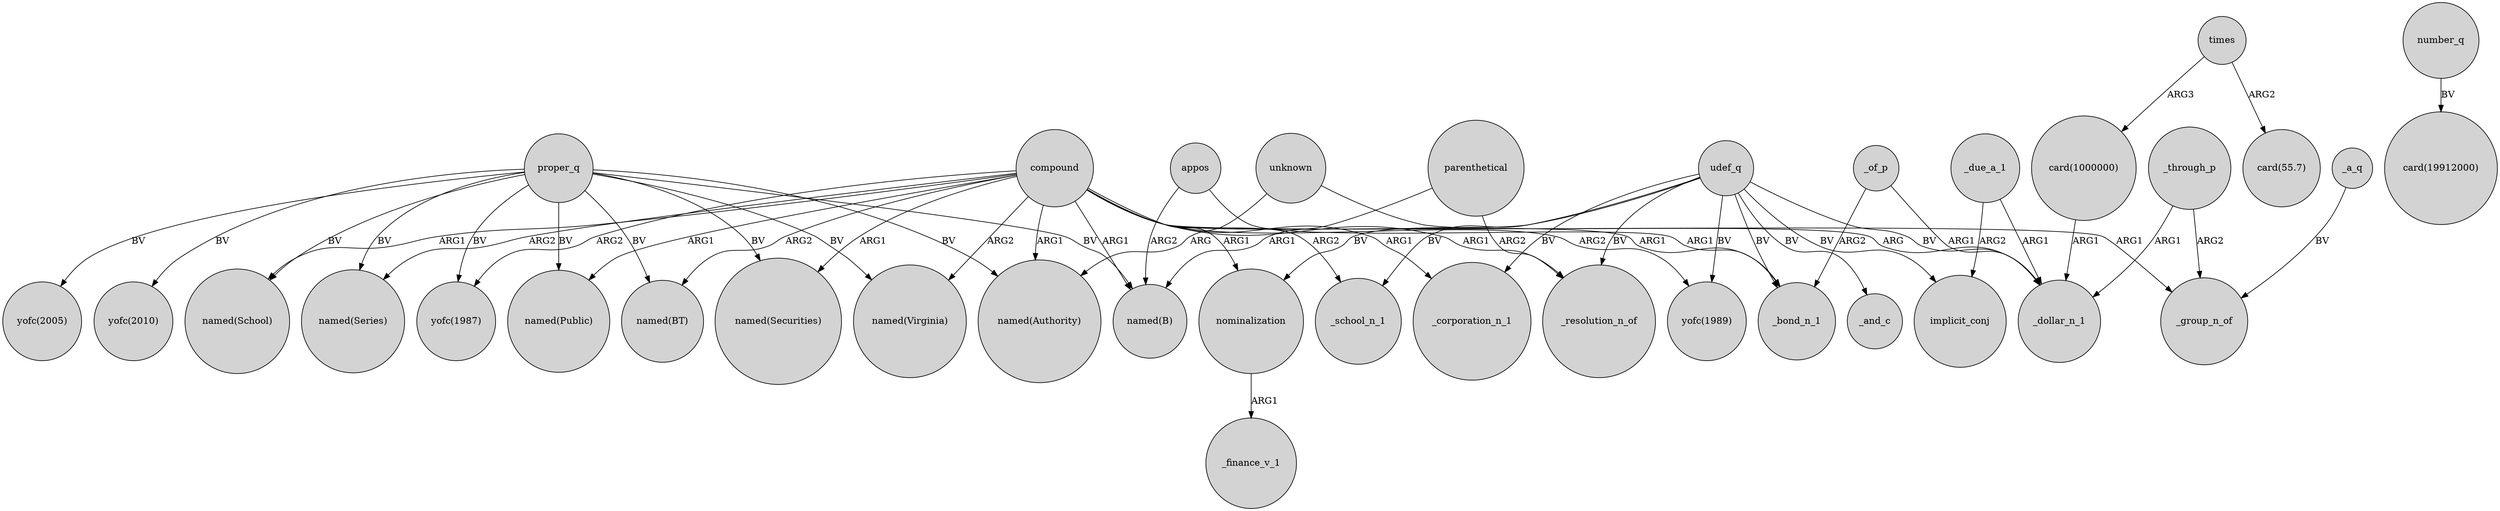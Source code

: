 digraph {
	node [shape=circle style=filled]
	compound -> "named(Public)" [label=ARG1]
	_of_p -> _dollar_n_1 [label=ARG1]
	compound -> "named(Series)" [label=ARG2]
	proper_q -> "named(Series)" [label=BV]
	udef_q -> _bond_n_1 [label=BV]
	udef_q -> "yofc(1989)" [label=BV]
	proper_q -> "named(Securities)" [label=BV]
	nominalization -> _finance_v_1 [label=ARG1]
	proper_q -> "named(School)" [label=BV]
	proper_q -> "named(Virginia)" [label=BV]
	appos -> _bond_n_1 [label=ARG1]
	udef_q -> nominalization [label=BV]
	compound -> _bond_n_1 [label=ARG1]
	compound -> _school_n_1 [label=ARG2]
	times -> "card(1000000)" [label=ARG3]
	compound -> "named(School)" [label=ARG1]
	_of_p -> _bond_n_1 [label=ARG2]
	proper_q -> "yofc(2005)" [label=BV]
	udef_q -> _school_n_1 [label=BV]
	_through_p -> _dollar_n_1 [label=ARG1]
	udef_q -> _and_c [label=BV]
	compound -> _group_n_of [label=ARG1]
	_a_q -> _group_n_of [label=BV]
	proper_q -> "named(B)" [label=BV]
	_due_a_1 -> implicit_conj [label=ARG2]
	unknown -> _dollar_n_1 [label=ARG]
	compound -> "named(Authority)" [label=ARG1]
	compound -> nominalization [label=ARG1]
	_through_p -> _group_n_of [label=ARG2]
	appos -> "named(B)" [label=ARG2]
	parenthetical -> _resolution_n_of [label=ARG2]
	proper_q -> "yofc(1987)" [label=BV]
	times -> "card(55.7)" [label=ARG2]
	compound -> _resolution_n_of [label=ARG1]
	udef_q -> _dollar_n_1 [label=BV]
	proper_q -> "named(Authority)" [label=BV]
	compound -> "named(BT)" [label=ARG2]
	"card(1000000)" -> _dollar_n_1 [label=ARG1]
	parenthetical -> "named(B)" [label=ARG1]
	proper_q -> "named(Public)" [label=BV]
	unknown -> "named(Authority)" [label=ARG]
	udef_q -> _corporation_n_1 [label=BV]
	_due_a_1 -> _dollar_n_1 [label=ARG1]
	compound -> "named(Virginia)" [label=ARG2]
	number_q -> "card(19912000)" [label=BV]
	proper_q -> "named(BT)" [label=BV]
	compound -> "yofc(1989)" [label=ARG2]
	compound -> _corporation_n_1 [label=ARG1]
	udef_q -> _resolution_n_of [label=BV]
	udef_q -> implicit_conj [label=BV]
	compound -> "named(B)" [label=ARG1]
	proper_q -> "yofc(2010)" [label=BV]
	compound -> "yofc(1987)" [label=ARG2]
	compound -> "named(Securities)" [label=ARG1]
}
